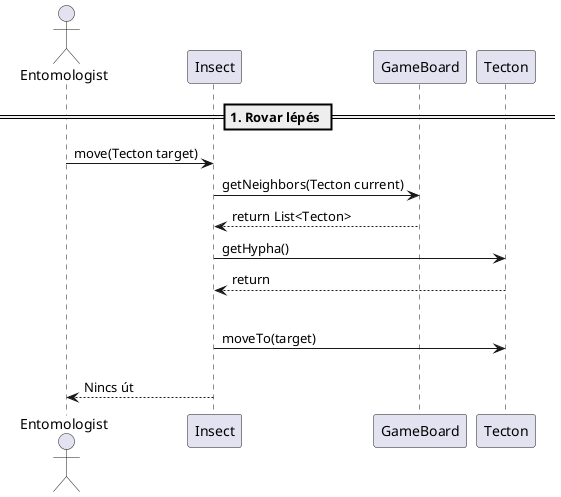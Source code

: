 @startuml

== 1. Rovar lépés ==
actor Entomologist
participant Insect
participant GameBoard
participant Tecton

Entomologist -> Insect: move(Tecton target)
Insect -> GameBoard: getNeighbors(Tecton current)
GameBoard --> Insect: return List<Tecton>
Insect -> Tecton: getHypha()
Tecton --> Insect: return 

alt Van fonál
    Insect -> Tecton: moveTo(target)
else Nincs fonál
    Insect --> Entomologist: Nincs út
    
@enduml
